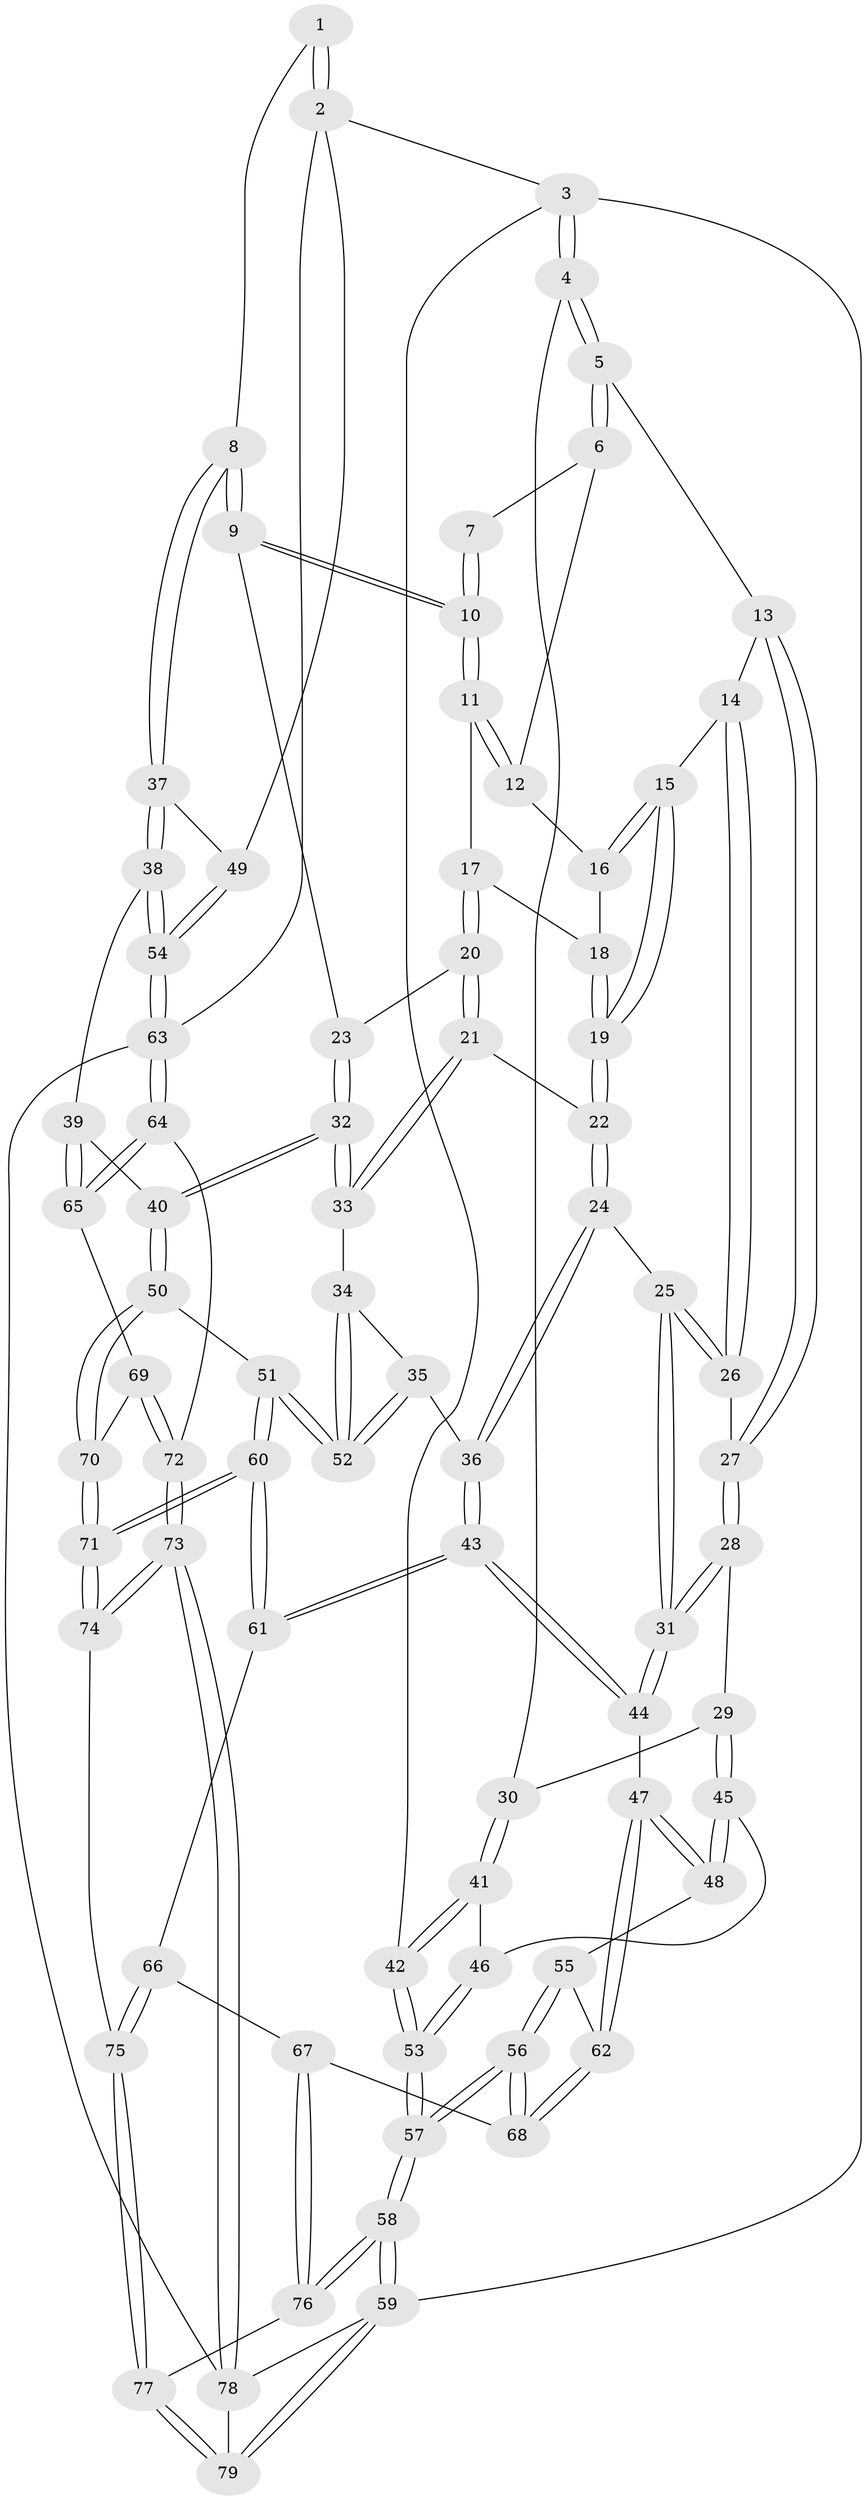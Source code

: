 // coarse degree distribution, {4: 0.4782608695652174, 6: 0.13043478260869565, 5: 0.2391304347826087, 3: 0.13043478260869565, 7: 0.021739130434782608}
// Generated by graph-tools (version 1.1) at 2025/52/02/27/25 19:52:39]
// undirected, 79 vertices, 194 edges
graph export_dot {
graph [start="1"]
  node [color=gray90,style=filled];
  1 [pos="+0.7632392334501972+0"];
  2 [pos="+1+0"];
  3 [pos="+0+0"];
  4 [pos="+0+0"];
  5 [pos="+0.0008096530224569532+0"];
  6 [pos="+0.6550152936876128+0"];
  7 [pos="+0.6788686204724834+0"];
  8 [pos="+0.8843460236806677+0.21771159293940845"];
  9 [pos="+0.812674133029116+0.20653782335007256"];
  10 [pos="+0.7767268812267888+0.14090386987841272"];
  11 [pos="+0.6463659472425644+0"];
  12 [pos="+0.6304803518173078+0"];
  13 [pos="+0.01880323783274595+0"];
  14 [pos="+0.4231879570589312+0.10679181233299753"];
  15 [pos="+0.4292149468810424+0.10951323651094755"];
  16 [pos="+0.5567131320439391+0.018920666260436068"];
  17 [pos="+0.6475461049366434+0.11885192829052577"];
  18 [pos="+0.5588370336410721+0.12326879261713027"];
  19 [pos="+0.4966059958674201+0.19239126400917309"];
  20 [pos="+0.6611845068314545+0.1457018359904847"];
  21 [pos="+0.5199537552539049+0.24298764966197453"];
  22 [pos="+0.5084613492690826+0.23657177180454156"];
  23 [pos="+0.7638446496500526+0.21100638189908275"];
  24 [pos="+0.4236401018895719+0.28487507677657153"];
  25 [pos="+0.3422768332328762+0.24400205914755763"];
  26 [pos="+0.34099027388973546+0.24125343679762018"];
  27 [pos="+0.14252590343209492+0.06322592204915883"];
  28 [pos="+0.18379505340481492+0.28836333489098237"];
  29 [pos="+0.1426081015811322+0.3296009648633437"];
  30 [pos="+0.07581636817591841+0.33106512668918153"];
  31 [pos="+0.25823880412020106+0.345114321532944"];
  32 [pos="+0.6160589284123162+0.3226252773136784"];
  33 [pos="+0.5869518725895452+0.3150131139165524"];
  34 [pos="+0.5438281700050308+0.3687218505961324"];
  35 [pos="+0.41874182711675534+0.44309615287247894"];
  36 [pos="+0.3754019693631916+0.44228535839095867"];
  37 [pos="+0.9157868679503567+0.23598408798159573"];
  38 [pos="+0.8610595006444397+0.387387115675953"];
  39 [pos="+0.8068740751734181+0.45335846318504297"];
  40 [pos="+0.7052221574683818+0.4754989673304618"];
  41 [pos="+0.04274747032380873+0.3567819092148975"];
  42 [pos="+0+0.2873380223733546"];
  43 [pos="+0.35093932131377487+0.4568005855009857"];
  44 [pos="+0.3080937712665546+0.4487299923241776"];
  45 [pos="+0.11961084880695785+0.4433250366601409"];
  46 [pos="+0.07255025592967074+0.4256236288334328"];
  47 [pos="+0.24777263995281598+0.4810393721648048"];
  48 [pos="+0.12115222702810034+0.4456064859850258"];
  49 [pos="+1+0.17760499317557318"];
  50 [pos="+0.6869449436861212+0.49925107171876804"];
  51 [pos="+0.5713686872429358+0.5256688800732549"];
  52 [pos="+0.5601929049025923+0.5153616362533749"];
  53 [pos="+0+0.5171910043386286"];
  54 [pos="+1+0.6880185995543332"];
  55 [pos="+0.08144859303155134+0.5245178500577935"];
  56 [pos="+0+0.6375272683600102"];
  57 [pos="+0+0.711570155251757"];
  58 [pos="+0+0.9824377373716549"];
  59 [pos="+0+1"];
  60 [pos="+0.5035146117670468+0.6528513226136075"];
  61 [pos="+0.39699336571140575+0.6175721982523623"];
  62 [pos="+0.21183598942201454+0.5630349811028093"];
  63 [pos="+1+0.6907512310172128"];
  64 [pos="+1+0.718643400763642"];
  65 [pos="+0.855685285833888+0.5422825933798487"];
  66 [pos="+0.34631255138645856+0.6624978382241787"];
  67 [pos="+0.21654449137926277+0.6727010971988929"];
  68 [pos="+0.19358225683515431+0.6461572740599371"];
  69 [pos="+0.7606034422183396+0.6573830491135598"];
  70 [pos="+0.7046145313542361+0.6371435446225221"];
  71 [pos="+0.5741439790948107+0.7757781319130171"];
  72 [pos="+0.910828139048627+0.7850610566794504"];
  73 [pos="+0.7406792130653771+0.9822984199039664"];
  74 [pos="+0.57453054005361+0.7992604427336801"];
  75 [pos="+0.3716122268818308+0.8656072330908239"];
  76 [pos="+0.21017372474734625+0.7664134980192727"];
  77 [pos="+0.32203225154427184+0.9093233247378348"];
  78 [pos="+0.7415657271242327+1"];
  79 [pos="+0.24527196667204884+1"];
  1 -- 2;
  1 -- 2;
  1 -- 8;
  2 -- 3;
  2 -- 49;
  2 -- 63;
  3 -- 4;
  3 -- 4;
  3 -- 42;
  3 -- 59;
  4 -- 5;
  4 -- 5;
  4 -- 30;
  5 -- 6;
  5 -- 6;
  5 -- 13;
  6 -- 7;
  6 -- 12;
  7 -- 10;
  7 -- 10;
  8 -- 9;
  8 -- 9;
  8 -- 37;
  8 -- 37;
  9 -- 10;
  9 -- 10;
  9 -- 23;
  10 -- 11;
  10 -- 11;
  11 -- 12;
  11 -- 12;
  11 -- 17;
  12 -- 16;
  13 -- 14;
  13 -- 27;
  13 -- 27;
  14 -- 15;
  14 -- 26;
  14 -- 26;
  15 -- 16;
  15 -- 16;
  15 -- 19;
  15 -- 19;
  16 -- 18;
  17 -- 18;
  17 -- 20;
  17 -- 20;
  18 -- 19;
  18 -- 19;
  19 -- 22;
  19 -- 22;
  20 -- 21;
  20 -- 21;
  20 -- 23;
  21 -- 22;
  21 -- 33;
  21 -- 33;
  22 -- 24;
  22 -- 24;
  23 -- 32;
  23 -- 32;
  24 -- 25;
  24 -- 36;
  24 -- 36;
  25 -- 26;
  25 -- 26;
  25 -- 31;
  25 -- 31;
  26 -- 27;
  27 -- 28;
  27 -- 28;
  28 -- 29;
  28 -- 31;
  28 -- 31;
  29 -- 30;
  29 -- 45;
  29 -- 45;
  30 -- 41;
  30 -- 41;
  31 -- 44;
  31 -- 44;
  32 -- 33;
  32 -- 33;
  32 -- 40;
  32 -- 40;
  33 -- 34;
  34 -- 35;
  34 -- 52;
  34 -- 52;
  35 -- 36;
  35 -- 52;
  35 -- 52;
  36 -- 43;
  36 -- 43;
  37 -- 38;
  37 -- 38;
  37 -- 49;
  38 -- 39;
  38 -- 54;
  38 -- 54;
  39 -- 40;
  39 -- 65;
  39 -- 65;
  40 -- 50;
  40 -- 50;
  41 -- 42;
  41 -- 42;
  41 -- 46;
  42 -- 53;
  42 -- 53;
  43 -- 44;
  43 -- 44;
  43 -- 61;
  43 -- 61;
  44 -- 47;
  45 -- 46;
  45 -- 48;
  45 -- 48;
  46 -- 53;
  46 -- 53;
  47 -- 48;
  47 -- 48;
  47 -- 62;
  47 -- 62;
  48 -- 55;
  49 -- 54;
  49 -- 54;
  50 -- 51;
  50 -- 70;
  50 -- 70;
  51 -- 52;
  51 -- 52;
  51 -- 60;
  51 -- 60;
  53 -- 57;
  53 -- 57;
  54 -- 63;
  54 -- 63;
  55 -- 56;
  55 -- 56;
  55 -- 62;
  56 -- 57;
  56 -- 57;
  56 -- 68;
  56 -- 68;
  57 -- 58;
  57 -- 58;
  58 -- 59;
  58 -- 59;
  58 -- 76;
  58 -- 76;
  59 -- 79;
  59 -- 79;
  59 -- 78;
  60 -- 61;
  60 -- 61;
  60 -- 71;
  60 -- 71;
  61 -- 66;
  62 -- 68;
  62 -- 68;
  63 -- 64;
  63 -- 64;
  63 -- 78;
  64 -- 65;
  64 -- 65;
  64 -- 72;
  65 -- 69;
  66 -- 67;
  66 -- 75;
  66 -- 75;
  67 -- 68;
  67 -- 76;
  67 -- 76;
  69 -- 70;
  69 -- 72;
  69 -- 72;
  70 -- 71;
  70 -- 71;
  71 -- 74;
  71 -- 74;
  72 -- 73;
  72 -- 73;
  73 -- 74;
  73 -- 74;
  73 -- 78;
  73 -- 78;
  74 -- 75;
  75 -- 77;
  75 -- 77;
  76 -- 77;
  77 -- 79;
  77 -- 79;
  78 -- 79;
}
